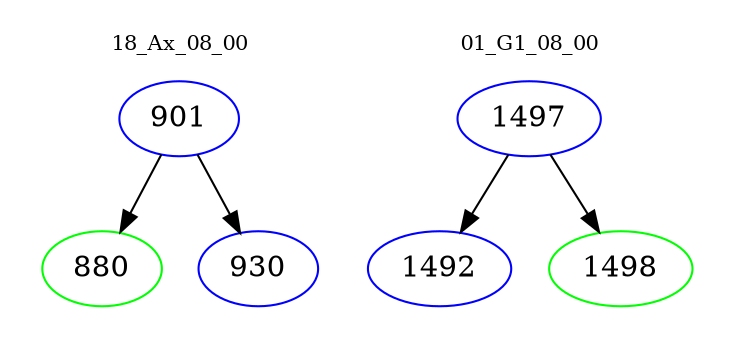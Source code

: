 digraph{
subgraph cluster_0 {
color = white
label = "18_Ax_08_00";
fontsize=10;
T0_901 [label="901", color="blue"]
T0_901 -> T0_880 [color="black"]
T0_880 [label="880", color="green"]
T0_901 -> T0_930 [color="black"]
T0_930 [label="930", color="blue"]
}
subgraph cluster_1 {
color = white
label = "01_G1_08_00";
fontsize=10;
T1_1497 [label="1497", color="blue"]
T1_1497 -> T1_1492 [color="black"]
T1_1492 [label="1492", color="blue"]
T1_1497 -> T1_1498 [color="black"]
T1_1498 [label="1498", color="green"]
}
}
